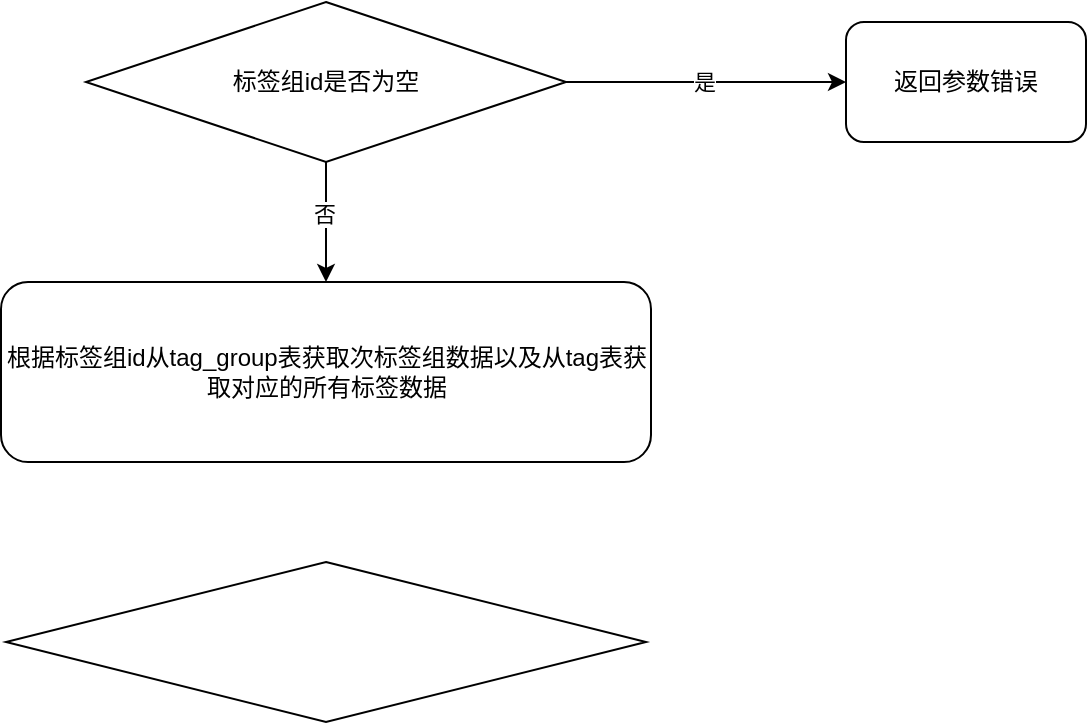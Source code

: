 <mxfile version="26.2.14">
  <diagram id="R2lEEEUBdFMjLlhIrx00" name="Page-1">
    <mxGraphModel dx="1388" dy="759" grid="1" gridSize="10" guides="1" tooltips="1" connect="1" arrows="1" fold="1" page="1" pageScale="1" pageWidth="850" pageHeight="1100" math="0" shadow="0" extFonts="Permanent Marker^https://fonts.googleapis.com/css?family=Permanent+Marker">
      <root>
        <mxCell id="0" />
        <mxCell id="1" parent="0" />
        <mxCell id="vfj-QrY9LV4KviRlO9dK-5" value="" style="edgeStyle=orthogonalEdgeStyle;rounded=0;orthogonalLoop=1;jettySize=auto;html=1;" edge="1" parent="1" source="vfj-QrY9LV4KviRlO9dK-2" target="vfj-QrY9LV4KviRlO9dK-4">
          <mxGeometry relative="1" as="geometry" />
        </mxCell>
        <mxCell id="vfj-QrY9LV4KviRlO9dK-8" value="是" style="edgeLabel;html=1;align=center;verticalAlign=middle;resizable=0;points=[];" vertex="1" connectable="0" parent="vfj-QrY9LV4KviRlO9dK-5">
          <mxGeometry x="-0.021" relative="1" as="geometry">
            <mxPoint as="offset" />
          </mxGeometry>
        </mxCell>
        <mxCell id="vfj-QrY9LV4KviRlO9dK-17" value="" style="edgeStyle=orthogonalEdgeStyle;rounded=0;orthogonalLoop=1;jettySize=auto;html=1;" edge="1" parent="1" source="vfj-QrY9LV4KviRlO9dK-2" target="vfj-QrY9LV4KviRlO9dK-16">
          <mxGeometry relative="1" as="geometry" />
        </mxCell>
        <mxCell id="vfj-QrY9LV4KviRlO9dK-18" value="否" style="edgeLabel;html=1;align=center;verticalAlign=middle;resizable=0;points=[];" vertex="1" connectable="0" parent="vfj-QrY9LV4KviRlO9dK-17">
          <mxGeometry x="-0.146" y="-1" relative="1" as="geometry">
            <mxPoint as="offset" />
          </mxGeometry>
        </mxCell>
        <mxCell id="vfj-QrY9LV4KviRlO9dK-2" value="标签组id是否为空" style="rhombus;whiteSpace=wrap;html=1;" vertex="1" parent="1">
          <mxGeometry x="280" y="80" width="240" height="80" as="geometry" />
        </mxCell>
        <mxCell id="vfj-QrY9LV4KviRlO9dK-4" value="返回参数错误" style="rounded=1;whiteSpace=wrap;html=1;" vertex="1" parent="1">
          <mxGeometry x="660" y="90" width="120" height="60" as="geometry" />
        </mxCell>
        <mxCell id="vfj-QrY9LV4KviRlO9dK-15" value="" style="rhombus;whiteSpace=wrap;html=1;" vertex="1" parent="1">
          <mxGeometry x="240" y="360" width="320" height="80" as="geometry" />
        </mxCell>
        <mxCell id="vfj-QrY9LV4KviRlO9dK-16" value="根据标签组id从tag_group表获取次标签组数据以及从tag表获取对应的所有标签数据" style="rounded=1;whiteSpace=wrap;html=1;" vertex="1" parent="1">
          <mxGeometry x="237.5" y="220" width="325" height="90" as="geometry" />
        </mxCell>
      </root>
    </mxGraphModel>
  </diagram>
</mxfile>
